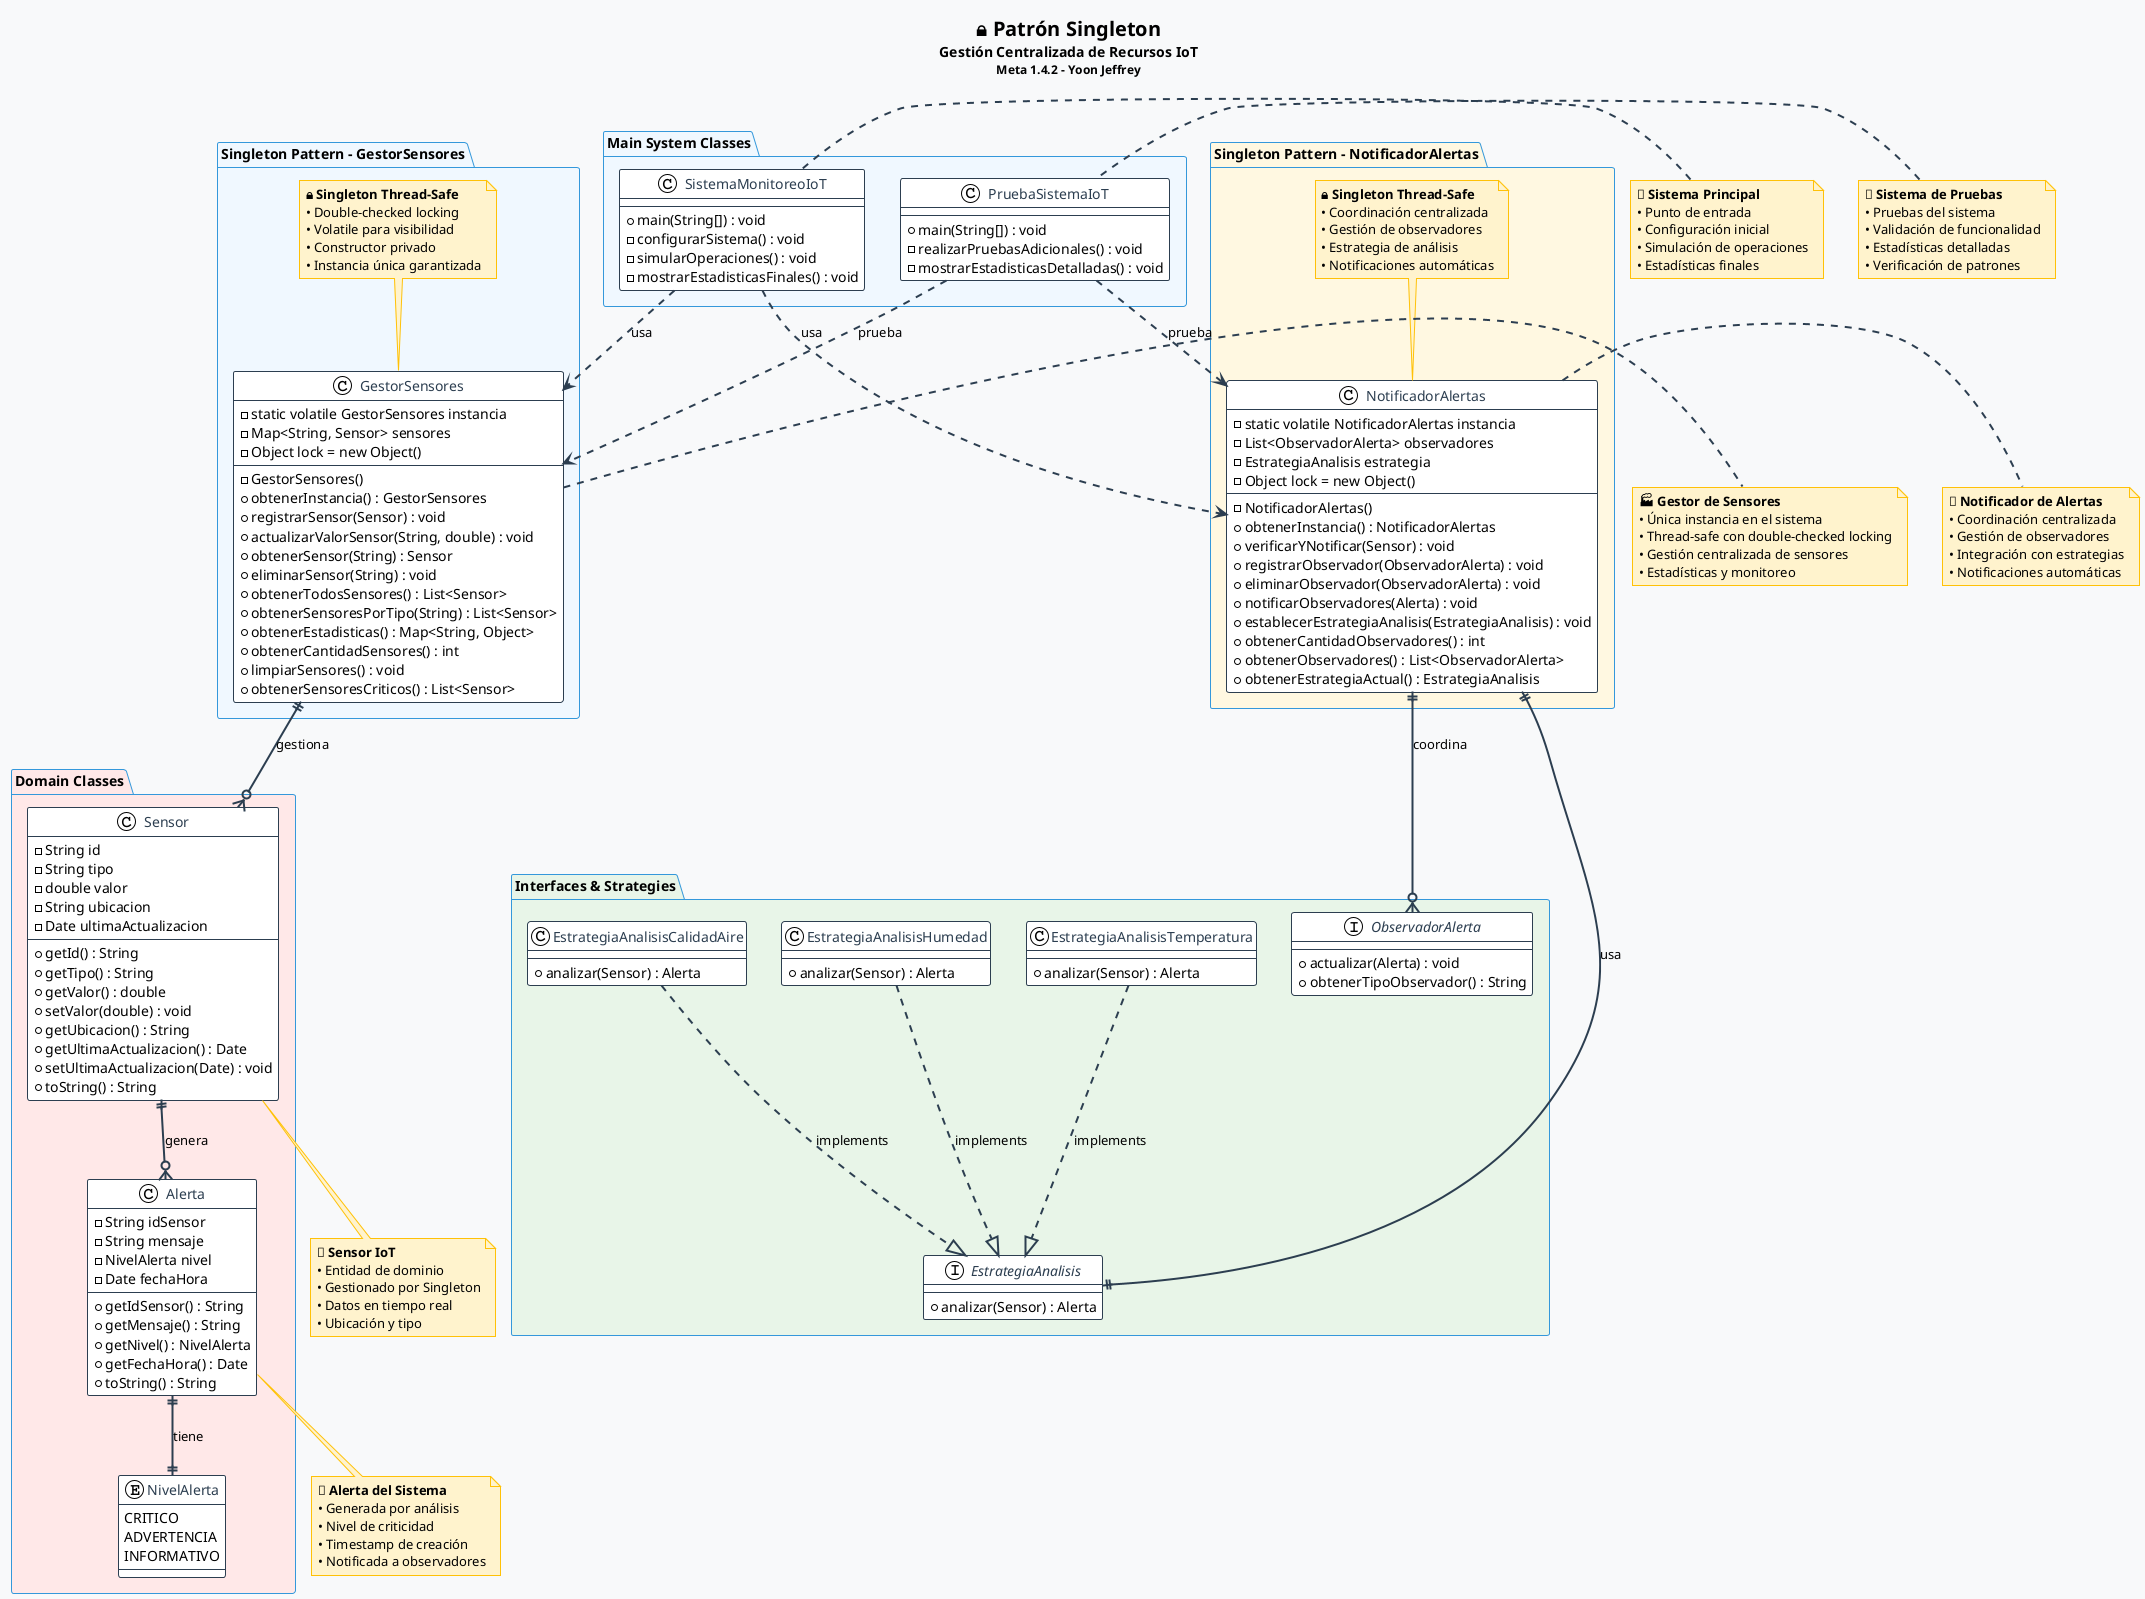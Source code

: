 @startuml Patrón Singleton - Sistema IoT

!theme plain
skinparam backgroundColor #F8F9FA
skinparam classBackgroundColor #FFFFFF
skinparam classBorderColor #2C3E50
skinparam classFontColor #2C3E50
skinparam packageBackgroundColor #E8F4FD
skinparam packageBorderColor #3498DB
skinparam noteBackgroundColor #FFF3CD
skinparam noteBorderColor #FFC107
skinparam arrowColor #2C3E50
skinparam arrowThickness 2
skinparam interfaceBackgroundColor #E8F5E8
skinparam interfaceBorderColor #28A745

title <size:20><b>🔒 Patrón Singleton</b></size>\n<size:14>Gestión Centralizada de Recursos IoT</size>\n<size:12>Meta 1.4.2 - Yoon Jeffrey</size>

' ==========================================
' SINGLETON PRINCIPAL - GESTOR SENSORES
' ==========================================

package "Singleton Pattern - GestorSensores" #F0F8FF {
    class GestorSensores {
        - static volatile GestorSensores instancia
        - Map<String, Sensor> sensores
        - Object lock = new Object()
        --
        - GestorSensores()
        + obtenerInstancia() : GestorSensores
        + registrarSensor(Sensor) : void
        + actualizarValorSensor(String, double) : void
        + obtenerSensor(String) : Sensor
        + eliminarSensor(String) : void
        + obtenerTodosSensores() : List<Sensor>
        + obtenerSensoresPorTipo(String) : List<Sensor>
        + obtenerEstadisticas() : Map<String, Object>
        + obtenerCantidadSensores() : int
        + limpiarSensores() : void
        + obtenerSensoresCriticos() : List<Sensor>
    }
    
    note top of GestorSensores
        <b>🔒 Singleton Thread-Safe</b>
        • Double-checked locking
        • Volatile para visibilidad
        • Constructor privado
        • Instancia única garantizada
    end note
}

' ==========================================
' SINGLETON SECUNDARIO - NOTIFICADOR
' ==========================================

package "Singleton Pattern - NotificadorAlertas" #FFF8E1 {
    class NotificadorAlertas {
        - static volatile NotificadorAlertas instancia
        - List<ObservadorAlerta> observadores
        - EstrategiaAnalisis estrategia
        - Object lock = new Object()
        --
        - NotificadorAlertas()
        + obtenerInstancia() : NotificadorAlertas
        + verificarYNotificar(Sensor) : void
        + registrarObservador(ObservadorAlerta) : void
        + eliminarObservador(ObservadorAlerta) : void
        + notificarObservadores(Alerta) : void
        + establecerEstrategiaAnalisis(EstrategiaAnalisis) : void
        + obtenerCantidadObservadores() : int
        + obtenerObservadores() : List<ObservadorAlerta>
        + obtenerEstrategiaActual() : EstrategiaAnalisis
    }
    
    note top of NotificadorAlertas
        <b>🔒 Singleton Thread-Safe</b>
        • Coordinación centralizada
        • Gestión de observadores
        • Estrategia de análisis
        • Notificaciones automáticas
    end note
}

' ==========================================
' CLASES DE DOMINIO
' ==========================================

package "Domain Classes" #FFE8E8 {
    class Sensor {
        - String id
        - String tipo
        - double valor
        - String ubicacion
        - Date ultimaActualizacion
        --
        + getId() : String
        + getTipo() : String
        + getValor() : double
        + setValor(double) : void
        + getUbicacion() : String
        + getUltimaActualizacion() : Date
        + setUltimaActualizacion(Date) : void
        + toString() : String
    }
    
    class Alerta {
        - String idSensor
        - String mensaje
        - NivelAlerta nivel
        - Date fechaHora
        --
        + getIdSensor() : String
        + getMensaje() : String
        + getNivel() : NivelAlerta
        + getFechaHora() : Date
        + toString() : String
    }
    
    enum NivelAlerta {
        CRITICO
        ADVERTENCIA
        INFORMATIVO
    }
}

' ==========================================
' INTERFACES Y ESTRATEGIAS
' ==========================================

package "Interfaces & Strategies" #E8F5E8 {
    interface ObservadorAlerta {
        + actualizar(Alerta) : void
        + obtenerTipoObservador() : String
    }
    
    interface EstrategiaAnalisis {
        + analizar(Sensor) : Alerta
    }
    
    class EstrategiaAnalisisTemperatura {
        + analizar(Sensor) : Alerta
    }
    
    class EstrategiaAnalisisHumedad {
        + analizar(Sensor) : Alerta
    }
    
    class EstrategiaAnalisisCalidadAire {
        + analizar(Sensor) : Alerta
    }
}

' ==========================================
' CLASES PRINCIPALES DEL SISTEMA
' ==========================================

package "Main System Classes" #F0F8FF {
    class SistemaMonitoreoIoT {
        + main(String[]) : void
        - configurarSistema() : void
        - simularOperaciones() : void
        - mostrarEstadisticasFinales() : void
    }
    
    class PruebaSistemaIoT {
        + main(String[]) : void
        - realizarPruebasAdicionales() : void
        - mostrarEstadisticasDetalladas() : void
    }
}

' ==========================================
' RELACIONES
' ==========================================

' Relaciones Singleton
GestorSensores ||--o{ Sensor : gestiona
NotificadorAlertas ||--o{ ObservadorAlerta : coordina
NotificadorAlertas ||--|| EstrategiaAnalisis : usa

' Relaciones de dominio
Sensor ||--o{ Alerta : genera
Alerta ||--|| NivelAlerta : tiene

' Relaciones con estrategias
EstrategiaAnalisisTemperatura ..|> EstrategiaAnalisis : implements
EstrategiaAnalisisHumedad ..|> EstrategiaAnalisis : implements
EstrategiaAnalisisCalidadAire ..|> EstrategiaAnalisis : implements

' Relaciones principales
SistemaMonitoreoIoT ..> GestorSensores : usa
SistemaMonitoreoIoT ..> NotificadorAlertas : usa
PruebaSistemaIoT ..> GestorSensores : prueba
PruebaSistemaIoT ..> NotificadorAlertas : prueba

' ==========================================
' NOTAS EXPLICATIVAS
' ==========================================

note right of GestorSensores
    <b>🏭 Gestor de Sensores</b>
    • Única instancia en el sistema
    • Thread-safe con double-checked locking
    • Gestión centralizada de sensores
    • Estadísticas y monitoreo
end note

note right of NotificadorAlertas
    <b>📢 Notificador de Alertas</b>
    • Coordinación centralizada
    • Gestión de observadores
    • Integración con estrategias
    • Notificaciones automáticas
end note

note bottom of Sensor
    <b>📡 Sensor IoT</b>
    • Entidad de dominio
    • Gestionado por Singleton
    • Datos en tiempo real
    • Ubicación y tipo
end note

note bottom of Alerta
    <b>🚨 Alerta del Sistema</b>
    • Generada por análisis
    • Nivel de criticidad
    • Timestamp de creación
    • Notificada a observadores
end note

note left of SistemaMonitoreoIoT
    <b>🎯 Sistema Principal</b>
    • Punto de entrada
    • Configuración inicial
    • Simulación de operaciones
    • Estadísticas finales
end note

note left of PruebaSistemaIoT
    <b>🧪 Sistema de Pruebas</b>
    • Pruebas del sistema
    • Validación de funcionalidad
    • Estadísticas detalladas
    • Verificación de patrones
end note

@enduml
